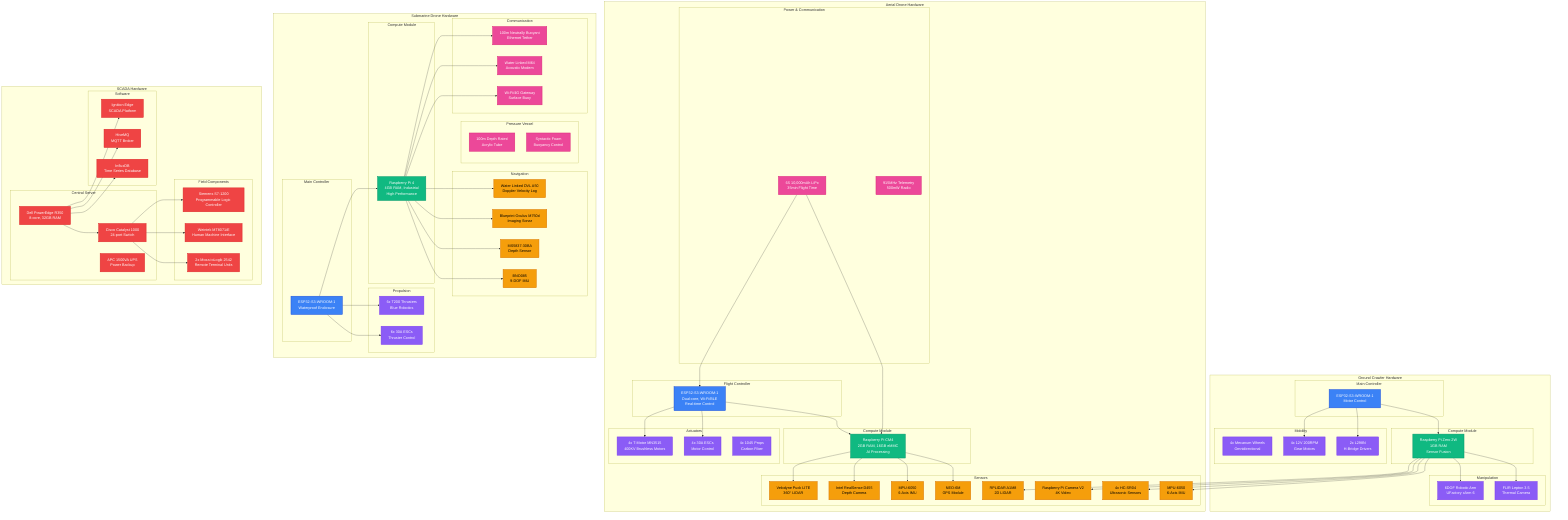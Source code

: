 graph TB
    subgraph "Aerial Drone Hardware"
        subgraph "Flight Controller"
            ESP32_A[ESP32-S3-WROOM-1<br/>Dual-core, Wi-Fi/BLE<br/>Real-time Control]
        end
        
        subgraph "Compute Module"
            RPI_CM4[Raspberry Pi CM4<br/>2GB RAM, 16GB eMMC<br/>AI Processing]
        end
        
        subgraph "Sensors"
            LIDAR_A[Velodyne Puck LITE<br/>360° LIDAR]
            CAM_A[Intel RealSense D455<br/>Depth Camera]
            IMU_A[MPU-6050<br/>6-Axis IMU]
            GPS_A[NEO-6M<br/>GPS Module]
        end
        
        subgraph "Actuators"
            MOTORS_A[4x T-Motor MN3515<br/>400KV Brushless Motors]
            ESCs_A[4x 30A ESCs<br/>Motor Control]
            PROPS_A[4x 1045 Props<br/>Carbon Fiber]
        end
        
        subgraph "Power & Communication"
            BAT_A[6S 10,000mAh LiPo<br/>35min Flight Time]
            RADIO_A[915MHz Telemetry<br/>500mW Radio]
        end
    end
    
    subgraph "Ground Crawler Hardware"
        subgraph "Main Controller"
            ESP32_G[ESP32-S3-WROOM-1<br/>Motor Control]
        end
        
        subgraph "Compute Module"
            RPI_ZERO[Raspberry Pi Zero 2W<br/>1GB RAM<br/>Sensor Fusion]
        end
        
        subgraph "Sensors"
            LIDAR_G[RPLIDAR A1M8<br/>2D LIDAR]
            CAM_G[Raspberry Pi Camera V2<br/>4K Video]
            ULTRASONIC[4x HC-SR04<br/>Ultrasonic Sensors]
            IMU_G[MPU-6050<br/>6-Axis IMU]
        end
        
        subgraph "Mobility"
            WHEELS[4x Mecanum Wheels<br/>Omnidirectional]
            GEAR_MOTORS[4x 12V 200RPM<br/>Gear Motors]
            MOTOR_DRIVERS[2x L298N<br/>H-Bridge Drivers]
        end
        
        subgraph "Manipulation"
            ARM[6DOF Robotic Arm<br/>UFactory xArm 6]
            THERMAL[FLIR Lepton 3.5<br/>Thermal Camera]
        end
    end
    
    subgraph "Submarine Drone Hardware"
        subgraph "Main Controller"
            ESP32_S[ESP32-S3-WROOM-1<br/>Waterproof Enclosure]
        end
        
        subgraph "Compute Module"
            RPI_4[Raspberry Pi 4<br/>4GB RAM, Industrial<br/>High Performance]
        end
        
        subgraph "Pressure Vessel"
            HOUSING[100m Depth Rated<br/>Acrylic Tube]
            FOAM[Syntactic Foam<br/>Buoyancy Control]
        end
        
        subgraph "Propulsion"
            THRUSTERS[6x T200 Thrusters<br/>Blue Robotics]
            THRUSTER_ESCS[6x 30A ESCs<br/>Thruster Control]
        end
        
        subgraph "Navigation"
            DVL[Water Linked DVL A50<br/>Doppler Velocity Log]
            SONAR[Blueprint Oculus M750d<br/>Imaging Sonar]
            DEPTH[MS5837-30BA<br/>Depth Sensor]
            IMU_S[BNO085<br/>9-DOF IMU]
        end
        
        subgraph "Communication"
            TETHER[100m Neutrally Buoyant<br/>Ethernet Tether]
            ACOUSTIC_MODEM[Water Linked M64<br/>Acoustic Modem]
            SURFACE_BUOY[Wi-Fi/4G Gateway<br/>Surface Buoy]
        end
    end
    
    subgraph "SCADA Hardware"
        subgraph "Central Server"
            DELL_SERVER[Dell PowerEdge R350<br/>8-core, 32GB RAM]
            CISCO_SWITCH[Cisco Catalyst 1000<br/>24-port Switch]
            APC_UPS[APC 1500VA UPS<br/>Power Backup]
        end
        
        subgraph "Field Components"
            SIEMENS_PLC[Siemens S7-1200<br/>Programmable Logic Controller]
            WEINTEK_HMI[Weintek MT8071iE<br/>Human Machine Interface]
            MOXA_RTU[2x Moxa ioLogik 2542<br/>Remote Terminal Units]
        end
        
        subgraph "Software"
            IGNITION[Ignition Edge<br/>SCADA Platform]
            HIVEMQ[HiveMQ<br/>MQTT Broker]
            INFLUXDB[InfluxDB<br/>Time Series Database]
        end
    end
    
    %% Connections
    ESP32_A --> RPI_CM4
    RPI_CM4 --> LIDAR_A
    RPI_CM4 --> CAM_A
    RPI_CM4 --> IMU_A
    RPI_CM4 --> GPS_A
    ESP32_A --> MOTORS_A
    ESP32_A --> ESCs_A
    BAT_A --> ESP32_A
    BAT_A --> RPI_CM4
    
    ESP32_G --> RPI_ZERO
    RPI_ZERO --> LIDAR_G
    RPI_ZERO --> CAM_G
    RPI_ZERO --> ULTRASONIC
    RPI_ZERO --> IMU_G
    ESP32_G --> GEAR_MOTORS
    ESP32_G --> MOTOR_DRIVERS
    RPI_ZERO --> ARM
    RPI_ZERO --> THERMAL
    
    ESP32_S --> RPI_4
    RPI_4 --> DVL
    RPI_4 --> SONAR
    RPI_4 --> DEPTH
    RPI_4 --> IMU_S
    ESP32_S --> THRUSTERS
    ESP32_S --> THRUSTER_ESCS
    RPI_4 --> TETHER
    RPI_4 --> ACOUSTIC_MODEM
    RPI_4 --> SURFACE_BUOY
    
    DELL_SERVER --> CISCO_SWITCH
    CISCO_SWITCH --> SIEMENS_PLC
    CISCO_SWITCH --> WEINTEK_HMI
    CISCO_SWITCH --> MOXA_RTU
    DELL_SERVER --> IGNITION
    DELL_SERVER --> HIVEMQ
    DELL_SERVER --> INFLUXDB
    
    %% Styling
    classDef controller fill:#3B82F6,stroke:#1D4ED8,stroke-width:2px,color:#fff
    classDef compute fill:#10B981,stroke:#059669,stroke-width:2px,color:#fff
    classDef sensor fill:#F59E0B,stroke:#D97706,stroke-width:2px,color:#000
    classDef actuator fill:#8B5CF6,stroke:#7C3AED,stroke-width:2px,color:#fff
    classDef power fill:#EC4899,stroke:#DB2777,stroke-width:2px,color:#fff
    classDef comm fill:#6B7280,stroke:#4B5563,stroke-width:2px,color:#fff
    classDef scada fill:#EF4444,stroke:#DC2626,stroke-width:2px,color:#fff
    
    class ESP32_A,ESP32_G,ESP32_S controller
    class RPI_CM4,RPI_ZERO,RPI_4 compute
    class LIDAR_A,CAM_A,IMU_A,GPS_A,LIDAR_G,CAM_G,ULTRASONIC,IMU_G,DVL,SONAR,DEPTH,IMU_S sensor
    class MOTORS_A,ESCs_A,PROPS_A,WHEELS,GEAR_MOTORS,MOTOR_DRIVERS,ARM,THERMAL,THRUSTERS,THRUSTER_ESCS actuator
    class BAT_A,RADIO_A,HOUSING,FOAM,TETHER,ACOUSTIC_MODEM,SURFACE_BUOY power
    class DELL_SERVER,CISCO_SWITCH,APC_UPS,SIEMENS_PLC,WEINTEK_HMI,MOXA_RTU,IGNITION,HIVEMQ,INFLUXDB scada